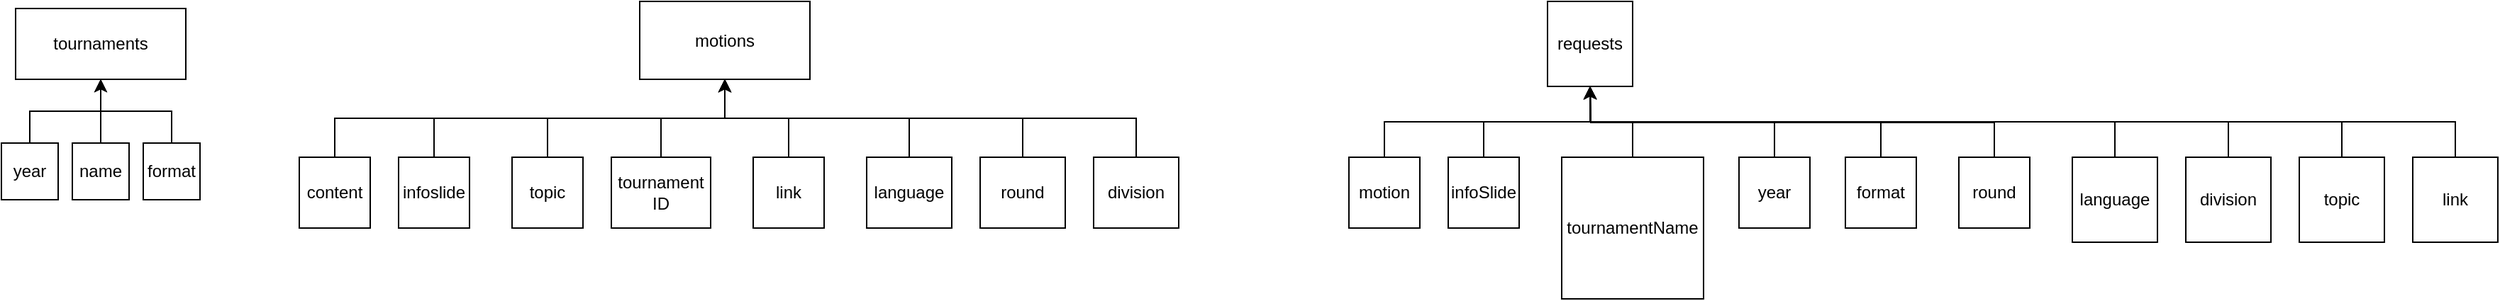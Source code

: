 <mxfile version="13.9.9" type="device"><diagram id="8DyQJfGScnb9QvXwjAmv" name="Page-1"><mxGraphModel dx="1536" dy="964" grid="1" gridSize="10" guides="1" tooltips="1" connect="1" arrows="1" fold="1" page="1" pageScale="1" pageWidth="850" pageHeight="1100" math="0" shadow="0"><root><mxCell id="0"/><mxCell id="1" parent="0"/><mxCell id="Uf9gs1pHZuPQ_sl0CdOr-1" value="motions" style="rounded=0;whiteSpace=wrap;html=1;" parent="1" vertex="1"><mxGeometry x="500" y="30" width="120" height="55" as="geometry"/></mxCell><mxCell id="Uf9gs1pHZuPQ_sl0CdOr-27" style="edgeStyle=orthogonalEdgeStyle;rounded=0;orthogonalLoop=1;jettySize=auto;html=1;exitX=0.5;exitY=0;exitDx=0;exitDy=0;" parent="1" source="Uf9gs1pHZuPQ_sl0CdOr-2" target="Uf9gs1pHZuPQ_sl0CdOr-3" edge="1"><mxGeometry relative="1" as="geometry"/></mxCell><mxCell id="Uf9gs1pHZuPQ_sl0CdOr-2" value="format" style="rounded=0;whiteSpace=wrap;html=1;" parent="1" vertex="1"><mxGeometry x="150" y="130" width="40" height="40" as="geometry"/></mxCell><mxCell id="Uf9gs1pHZuPQ_sl0CdOr-3" value="tournaments" style="rounded=0;whiteSpace=wrap;html=1;" parent="1" vertex="1"><mxGeometry x="60" y="35" width="120" height="50" as="geometry"/></mxCell><mxCell id="GWihCXCuHKnGUv6ianIg-3" value="" style="edgeStyle=orthogonalEdgeStyle;rounded=0;orthogonalLoop=1;jettySize=auto;html=1;" parent="1" source="Uf9gs1pHZuPQ_sl0CdOr-4" target="Uf9gs1pHZuPQ_sl0CdOr-3" edge="1"><mxGeometry relative="1" as="geometry"/></mxCell><mxCell id="Uf9gs1pHZuPQ_sl0CdOr-4" value="year" style="rounded=0;whiteSpace=wrap;html=1;" parent="1" vertex="1"><mxGeometry x="50" y="130" width="40" height="40" as="geometry"/></mxCell><mxCell id="Uf9gs1pHZuPQ_sl0CdOr-39" style="edgeStyle=orthogonalEdgeStyle;rounded=0;orthogonalLoop=1;jettySize=auto;html=1;exitX=0.5;exitY=0;exitDx=0;exitDy=0;entryX=0.5;entryY=1;entryDx=0;entryDy=0;" parent="1" source="Uf9gs1pHZuPQ_sl0CdOr-5" target="Uf9gs1pHZuPQ_sl0CdOr-1" edge="1"><mxGeometry relative="1" as="geometry"/></mxCell><mxCell id="Uf9gs1pHZuPQ_sl0CdOr-5" value="round" style="rounded=0;whiteSpace=wrap;html=1;" parent="1" vertex="1"><mxGeometry x="740" y="140" width="60" height="50" as="geometry"/></mxCell><mxCell id="Uf9gs1pHZuPQ_sl0CdOr-38" style="edgeStyle=orthogonalEdgeStyle;rounded=0;orthogonalLoop=1;jettySize=auto;html=1;exitX=0.5;exitY=0;exitDx=0;exitDy=0;entryX=0.5;entryY=1;entryDx=0;entryDy=0;" parent="1" source="Uf9gs1pHZuPQ_sl0CdOr-7" target="Uf9gs1pHZuPQ_sl0CdOr-1" edge="1"><mxGeometry relative="1" as="geometry"/></mxCell><mxCell id="Uf9gs1pHZuPQ_sl0CdOr-7" value="language" style="rounded=0;whiteSpace=wrap;html=1;" parent="1" vertex="1"><mxGeometry x="660" y="140" width="60" height="50" as="geometry"/></mxCell><mxCell id="Uf9gs1pHZuPQ_sl0CdOr-24" style="edgeStyle=orthogonalEdgeStyle;rounded=0;orthogonalLoop=1;jettySize=auto;html=1;exitX=0.5;exitY=0;exitDx=0;exitDy=0;" parent="1" source="Uf9gs1pHZuPQ_sl0CdOr-9" target="Uf9gs1pHZuPQ_sl0CdOr-3" edge="1"><mxGeometry relative="1" as="geometry"/></mxCell><mxCell id="Uf9gs1pHZuPQ_sl0CdOr-9" value="name" style="rounded=0;whiteSpace=wrap;html=1;" parent="1" vertex="1"><mxGeometry x="100" y="130" width="40" height="40" as="geometry"/></mxCell><mxCell id="Uf9gs1pHZuPQ_sl0CdOr-34" style="edgeStyle=orthogonalEdgeStyle;rounded=0;orthogonalLoop=1;jettySize=auto;html=1;exitX=0.5;exitY=0;exitDx=0;exitDy=0;entryX=0.5;entryY=1;entryDx=0;entryDy=0;" parent="1" source="Uf9gs1pHZuPQ_sl0CdOr-10" target="Uf9gs1pHZuPQ_sl0CdOr-1" edge="1"><mxGeometry relative="1" as="geometry"/></mxCell><mxCell id="Uf9gs1pHZuPQ_sl0CdOr-10" value="infoslide" style="rounded=0;whiteSpace=wrap;html=1;" parent="1" vertex="1"><mxGeometry x="330" y="140" width="50" height="50" as="geometry"/></mxCell><mxCell id="Uf9gs1pHZuPQ_sl0CdOr-33" style="edgeStyle=orthogonalEdgeStyle;rounded=0;orthogonalLoop=1;jettySize=auto;html=1;exitX=0.5;exitY=0;exitDx=0;exitDy=0;entryX=0.5;entryY=1;entryDx=0;entryDy=0;" parent="1" source="Uf9gs1pHZuPQ_sl0CdOr-11" target="Uf9gs1pHZuPQ_sl0CdOr-1" edge="1"><mxGeometry relative="1" as="geometry"/></mxCell><mxCell id="Uf9gs1pHZuPQ_sl0CdOr-11" value="content" style="rounded=0;whiteSpace=wrap;html=1;" parent="1" vertex="1"><mxGeometry x="260" y="140" width="50" height="50" as="geometry"/></mxCell><mxCell id="Uf9gs1pHZuPQ_sl0CdOr-35" style="edgeStyle=orthogonalEdgeStyle;rounded=0;orthogonalLoop=1;jettySize=auto;html=1;exitX=0.5;exitY=0;exitDx=0;exitDy=0;entryX=0.5;entryY=1;entryDx=0;entryDy=0;" parent="1" source="Uf9gs1pHZuPQ_sl0CdOr-13" target="Uf9gs1pHZuPQ_sl0CdOr-1" edge="1"><mxGeometry relative="1" as="geometry"/></mxCell><mxCell id="Uf9gs1pHZuPQ_sl0CdOr-13" value="topic" style="rounded=0;whiteSpace=wrap;html=1;" parent="1" vertex="1"><mxGeometry x="410" y="140" width="50" height="50" as="geometry"/></mxCell><mxCell id="Uf9gs1pHZuPQ_sl0CdOr-36" style="edgeStyle=orthogonalEdgeStyle;rounded=0;orthogonalLoop=1;jettySize=auto;html=1;exitX=0.5;exitY=0;exitDx=0;exitDy=0;entryX=0.5;entryY=1;entryDx=0;entryDy=0;" parent="1" source="Uf9gs1pHZuPQ_sl0CdOr-17" target="Uf9gs1pHZuPQ_sl0CdOr-1" edge="1"><mxGeometry relative="1" as="geometry"/></mxCell><mxCell id="Uf9gs1pHZuPQ_sl0CdOr-17" value="tournament ID" style="rounded=0;whiteSpace=wrap;html=1;" parent="1" vertex="1"><mxGeometry x="480" y="140" width="70" height="50" as="geometry"/></mxCell><mxCell id="Uf9gs1pHZuPQ_sl0CdOr-37" style="edgeStyle=orthogonalEdgeStyle;rounded=0;orthogonalLoop=1;jettySize=auto;html=1;exitX=0.5;exitY=0;exitDx=0;exitDy=0;entryX=0.5;entryY=1;entryDx=0;entryDy=0;" parent="1" source="Uf9gs1pHZuPQ_sl0CdOr-22" target="Uf9gs1pHZuPQ_sl0CdOr-1" edge="1"><mxGeometry relative="1" as="geometry"/></mxCell><mxCell id="Uf9gs1pHZuPQ_sl0CdOr-22" value="link" style="rounded=0;whiteSpace=wrap;html=1;" parent="1" vertex="1"><mxGeometry x="580" y="140" width="50" height="50" as="geometry"/></mxCell><mxCell id="GWihCXCuHKnGUv6ianIg-2" style="edgeStyle=orthogonalEdgeStyle;rounded=0;orthogonalLoop=1;jettySize=auto;html=1;exitX=0.5;exitY=0;exitDx=0;exitDy=0;entryX=0.5;entryY=1;entryDx=0;entryDy=0;" parent="1" source="GWihCXCuHKnGUv6ianIg-1" target="Uf9gs1pHZuPQ_sl0CdOr-1" edge="1"><mxGeometry relative="1" as="geometry"/></mxCell><mxCell id="GWihCXCuHKnGUv6ianIg-1" value="division" style="rounded=0;whiteSpace=wrap;html=1;" parent="1" vertex="1"><mxGeometry x="820" y="140" width="60" height="50" as="geometry"/></mxCell><mxCell id="vYl7NpaocMfWy_mYxByG-3" value="requests" style="whiteSpace=wrap;html=1;aspect=fixed;" vertex="1" parent="1"><mxGeometry x="1140" y="30" width="60" height="60" as="geometry"/></mxCell><mxCell id="vYl7NpaocMfWy_mYxByG-10" style="edgeStyle=orthogonalEdgeStyle;rounded=0;orthogonalLoop=1;jettySize=auto;html=1;exitX=0.5;exitY=0;exitDx=0;exitDy=0;entryX=0.5;entryY=1;entryDx=0;entryDy=0;" edge="1" parent="1" source="vYl7NpaocMfWy_mYxByG-5" target="vYl7NpaocMfWy_mYxByG-3"><mxGeometry relative="1" as="geometry"/></mxCell><mxCell id="vYl7NpaocMfWy_mYxByG-5" value="motion" style="whiteSpace=wrap;html=1;aspect=fixed;" vertex="1" parent="1"><mxGeometry x="1000" y="140" width="50" height="50" as="geometry"/></mxCell><mxCell id="vYl7NpaocMfWy_mYxByG-11" style="edgeStyle=orthogonalEdgeStyle;rounded=0;orthogonalLoop=1;jettySize=auto;html=1;exitX=0.5;exitY=0;exitDx=0;exitDy=0;entryX=0.5;entryY=1;entryDx=0;entryDy=0;" edge="1" parent="1" source="vYl7NpaocMfWy_mYxByG-7" target="vYl7NpaocMfWy_mYxByG-3"><mxGeometry relative="1" as="geometry"/></mxCell><mxCell id="vYl7NpaocMfWy_mYxByG-7" value="infoSlide" style="whiteSpace=wrap;html=1;aspect=fixed;" vertex="1" parent="1"><mxGeometry x="1070" y="140" width="50" height="50" as="geometry"/></mxCell><mxCell id="vYl7NpaocMfWy_mYxByG-14" style="edgeStyle=orthogonalEdgeStyle;rounded=0;orthogonalLoop=1;jettySize=auto;html=1;exitX=0.5;exitY=0;exitDx=0;exitDy=0;entryX=0.5;entryY=1;entryDx=0;entryDy=0;" edge="1" parent="1" source="vYl7NpaocMfWy_mYxByG-12" target="vYl7NpaocMfWy_mYxByG-3"><mxGeometry relative="1" as="geometry"/></mxCell><mxCell id="vYl7NpaocMfWy_mYxByG-12" value="tournamentName" style="whiteSpace=wrap;html=1;aspect=fixed;" vertex="1" parent="1"><mxGeometry x="1150" y="140" width="100" height="100" as="geometry"/></mxCell><mxCell id="vYl7NpaocMfWy_mYxByG-16" style="edgeStyle=orthogonalEdgeStyle;rounded=0;orthogonalLoop=1;jettySize=auto;html=1;exitX=0.5;exitY=0;exitDx=0;exitDy=0;" edge="1" parent="1" source="vYl7NpaocMfWy_mYxByG-15"><mxGeometry relative="1" as="geometry"><mxPoint x="1170" y="90" as="targetPoint"/></mxGeometry></mxCell><mxCell id="vYl7NpaocMfWy_mYxByG-15" value="year" style="whiteSpace=wrap;html=1;aspect=fixed;" vertex="1" parent="1"><mxGeometry x="1275" y="140" width="50" height="50" as="geometry"/></mxCell><mxCell id="vYl7NpaocMfWy_mYxByG-18" style="edgeStyle=orthogonalEdgeStyle;rounded=0;orthogonalLoop=1;jettySize=auto;html=1;exitX=0.5;exitY=0;exitDx=0;exitDy=0;" edge="1" parent="1" source="vYl7NpaocMfWy_mYxByG-17"><mxGeometry relative="1" as="geometry"><mxPoint x="1170" y="90" as="targetPoint"/></mxGeometry></mxCell><mxCell id="vYl7NpaocMfWy_mYxByG-17" value="round" style="whiteSpace=wrap;html=1;aspect=fixed;" vertex="1" parent="1"><mxGeometry x="1430" y="140" width="50" height="50" as="geometry"/></mxCell><mxCell id="vYl7NpaocMfWy_mYxByG-20" style="edgeStyle=orthogonalEdgeStyle;rounded=0;orthogonalLoop=1;jettySize=auto;html=1;exitX=0.5;exitY=0;exitDx=0;exitDy=0;" edge="1" parent="1" source="vYl7NpaocMfWy_mYxByG-19"><mxGeometry relative="1" as="geometry"><mxPoint x="1170" y="90" as="targetPoint"/></mxGeometry></mxCell><mxCell id="vYl7NpaocMfWy_mYxByG-19" value="format" style="whiteSpace=wrap;html=1;aspect=fixed;" vertex="1" parent="1"><mxGeometry x="1350" y="140" width="50" height="50" as="geometry"/></mxCell><mxCell id="vYl7NpaocMfWy_mYxByG-28" style="edgeStyle=orthogonalEdgeStyle;rounded=0;orthogonalLoop=1;jettySize=auto;html=1;exitX=0.5;exitY=0;exitDx=0;exitDy=0;entryX=0.5;entryY=1;entryDx=0;entryDy=0;strokeColor=#000000;" edge="1" parent="1" source="vYl7NpaocMfWy_mYxByG-21" target="vYl7NpaocMfWy_mYxByG-3"><mxGeometry relative="1" as="geometry"/></mxCell><mxCell id="vYl7NpaocMfWy_mYxByG-21" value="language" style="whiteSpace=wrap;html=1;aspect=fixed;" vertex="1" parent="1"><mxGeometry x="1510" y="140" width="60" height="60" as="geometry"/></mxCell><mxCell id="vYl7NpaocMfWy_mYxByG-30" style="edgeStyle=orthogonalEdgeStyle;rounded=0;orthogonalLoop=1;jettySize=auto;html=1;exitX=0.5;exitY=0;exitDx=0;exitDy=0;entryX=0.5;entryY=1;entryDx=0;entryDy=0;strokeColor=#000000;" edge="1" parent="1" source="vYl7NpaocMfWy_mYxByG-29" target="vYl7NpaocMfWy_mYxByG-3"><mxGeometry relative="1" as="geometry"/></mxCell><mxCell id="vYl7NpaocMfWy_mYxByG-29" value="division" style="whiteSpace=wrap;html=1;aspect=fixed;" vertex="1" parent="1"><mxGeometry x="1590" y="140" width="60" height="60" as="geometry"/></mxCell><mxCell id="vYl7NpaocMfWy_mYxByG-33" style="edgeStyle=orthogonalEdgeStyle;rounded=0;orthogonalLoop=1;jettySize=auto;html=1;exitX=0.5;exitY=0;exitDx=0;exitDy=0;entryX=0.5;entryY=1;entryDx=0;entryDy=0;strokeColor=#000000;" edge="1" parent="1" source="vYl7NpaocMfWy_mYxByG-31" target="vYl7NpaocMfWy_mYxByG-3"><mxGeometry relative="1" as="geometry"/></mxCell><mxCell id="vYl7NpaocMfWy_mYxByG-31" value="topic" style="whiteSpace=wrap;html=1;aspect=fixed;" vertex="1" parent="1"><mxGeometry x="1670" y="140" width="60" height="60" as="geometry"/></mxCell><mxCell id="vYl7NpaocMfWy_mYxByG-34" style="edgeStyle=orthogonalEdgeStyle;rounded=0;orthogonalLoop=1;jettySize=auto;html=1;exitX=0.5;exitY=0;exitDx=0;exitDy=0;entryX=0.5;entryY=1;entryDx=0;entryDy=0;strokeColor=#000000;" edge="1" parent="1" source="vYl7NpaocMfWy_mYxByG-32" target="vYl7NpaocMfWy_mYxByG-3"><mxGeometry relative="1" as="geometry"/></mxCell><mxCell id="vYl7NpaocMfWy_mYxByG-32" value="link&lt;br&gt;" style="whiteSpace=wrap;html=1;aspect=fixed;" vertex="1" parent="1"><mxGeometry x="1750" y="140" width="60" height="60" as="geometry"/></mxCell></root></mxGraphModel></diagram></mxfile>
